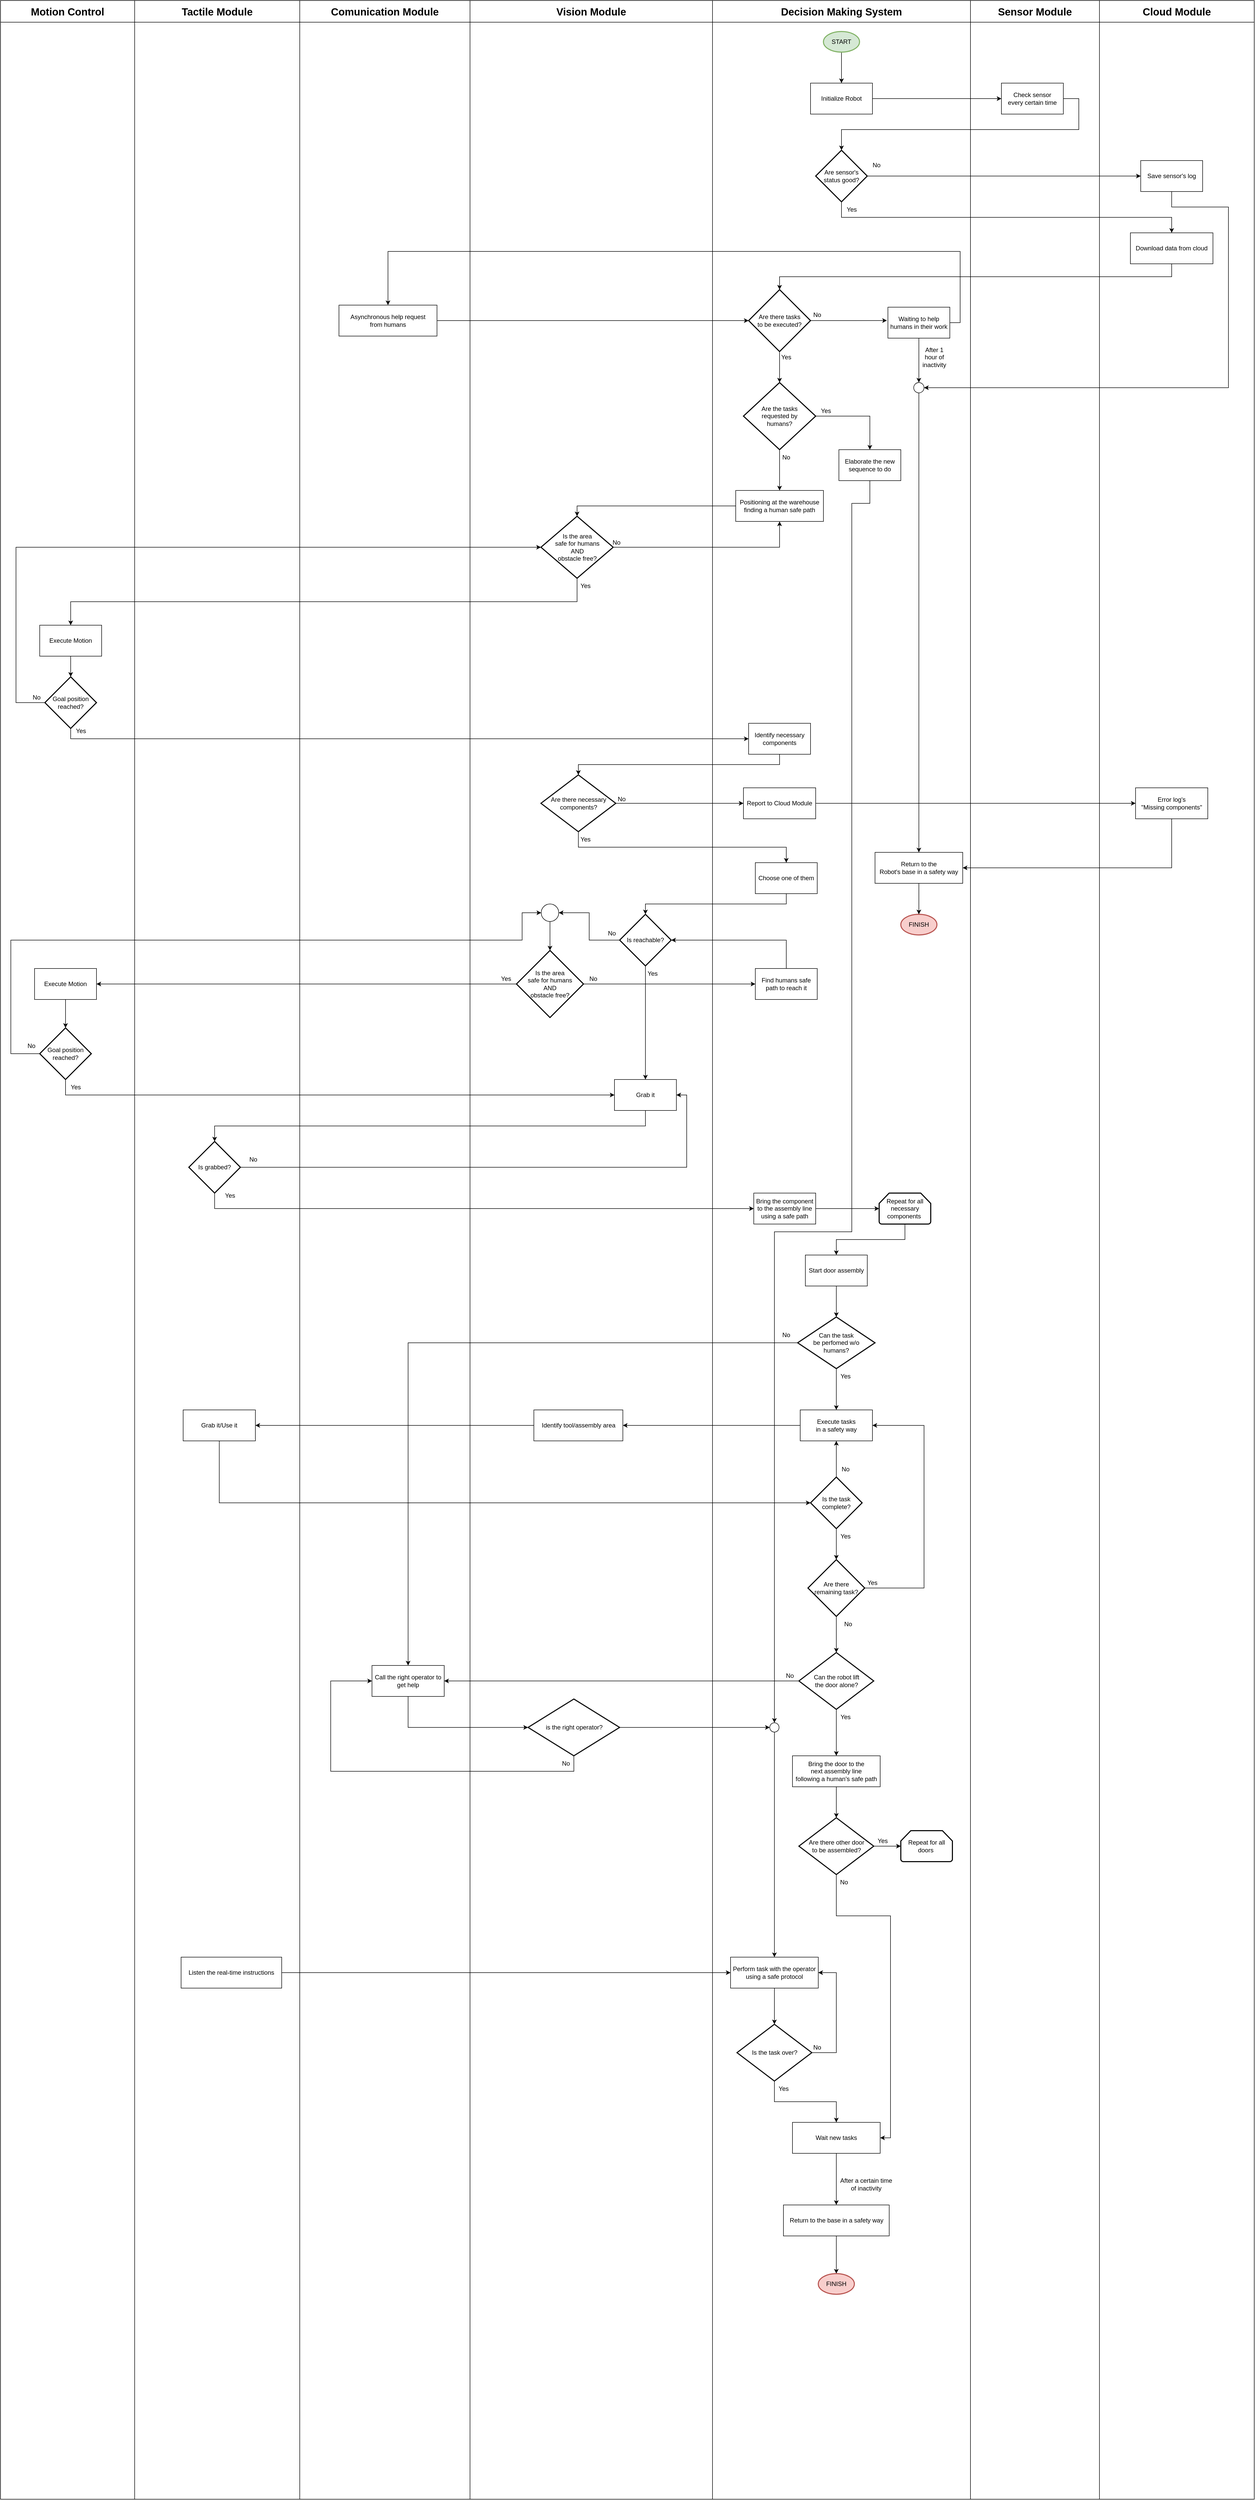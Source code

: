 <mxfile version="24.4.4" type="github">
  <diagram name="Page-1" id="e7e014a7-5840-1c2e-5031-d8a46d1fe8dd">
    <mxGraphModel dx="5736" dy="3332" grid="0" gridSize="10" guides="1" tooltips="1" connect="1" arrows="1" fold="1" page="0" pageScale="1" pageWidth="1169" pageHeight="826" background="none" math="0" shadow="0">
      <root>
        <mxCell id="0" />
        <mxCell id="1" parent="0" />
        <mxCell id="V1ozlMfIuVR3TN5RS1_V-75" value="Comunication Module" style="swimlane;whiteSpace=wrap;movable=1;resizable=1;rotatable=1;deletable=1;editable=1;locked=0;connectable=1;startSize=42;fontSize=20;" parent="1" vertex="1">
          <mxGeometry x="630" y="120" width="330" height="4840" as="geometry" />
        </mxCell>
        <mxCell id="V1ozlMfIuVR3TN5RS1_V-129" value="Asynchronous help request&lt;div&gt;from humans&lt;/div&gt;" style="rounded=0;whiteSpace=wrap;html=1;" parent="V1ozlMfIuVR3TN5RS1_V-75" vertex="1">
          <mxGeometry x="76" y="590" width="190" height="60" as="geometry" />
        </mxCell>
        <mxCell id="SHSk5P-QJPTtU_y_XVn0-76" value="Call the right operator to get help" style="rounded=0;whiteSpace=wrap;html=1;" vertex="1" parent="V1ozlMfIuVR3TN5RS1_V-75">
          <mxGeometry x="140" y="3225" width="140" height="60" as="geometry" />
        </mxCell>
        <mxCell id="V1ozlMfIuVR3TN5RS1_V-81" value="Vision Module" style="swimlane;whiteSpace=wrap;movable=1;resizable=1;rotatable=1;deletable=1;editable=1;locked=0;connectable=1;startSize=42;fontSize=20;" parent="1" vertex="1">
          <mxGeometry x="960" y="120" width="470" height="4840" as="geometry" />
        </mxCell>
        <mxCell id="BWeqHSv0tAE4ggof8cTD-11" value="Is the area&lt;div&gt;safe for humans&lt;/div&gt;&lt;div&gt;AND&lt;/div&gt;&lt;div&gt;obstacle free?&lt;/div&gt;" style="strokeWidth=2;html=1;shape=mxgraph.flowchart.decision;whiteSpace=wrap;" parent="V1ozlMfIuVR3TN5RS1_V-81" vertex="1">
          <mxGeometry x="90" y="1840" width="130" height="130" as="geometry" />
        </mxCell>
        <mxCell id="umM-WVGlUsLBDjnBn852-2" value="No" style="text;html=1;align=center;verticalAlign=middle;whiteSpace=wrap;rounded=0;" parent="V1ozlMfIuVR3TN5RS1_V-81" vertex="1">
          <mxGeometry x="209" y="1880" width="60" height="30" as="geometry" />
        </mxCell>
        <mxCell id="SHSk5P-QJPTtU_y_XVn0-3" value="Yes" style="text;html=1;align=center;verticalAlign=middle;whiteSpace=wrap;rounded=0;" vertex="1" parent="V1ozlMfIuVR3TN5RS1_V-81">
          <mxGeometry x="40" y="1880" width="60" height="30" as="geometry" />
        </mxCell>
        <mxCell id="SHSk5P-QJPTtU_y_XVn0-116" value="" style="edgeStyle=orthogonalEdgeStyle;rounded=0;orthogonalLoop=1;jettySize=auto;html=1;" edge="1" parent="V1ozlMfIuVR3TN5RS1_V-81" source="SHSk5P-QJPTtU_y_XVn0-115" target="BWeqHSv0tAE4ggof8cTD-11">
          <mxGeometry relative="1" as="geometry" />
        </mxCell>
        <mxCell id="SHSk5P-QJPTtU_y_XVn0-115" value="" style="ellipse;whiteSpace=wrap;html=1;aspect=fixed;" vertex="1" parent="V1ozlMfIuVR3TN5RS1_V-81">
          <mxGeometry x="138" y="1750" width="34" height="34" as="geometry" />
        </mxCell>
        <mxCell id="V1ozlMfIuVR3TN5RS1_V-87" value="Decision Making System" style="swimlane;whiteSpace=wrap;movable=0;resizable=0;rotatable=0;deletable=0;editable=0;locked=1;connectable=0;startSize=42;fontSize=20;" parent="1" vertex="1">
          <mxGeometry x="1430" y="120" width="500" height="4840" as="geometry" />
        </mxCell>
        <mxCell id="V1ozlMfIuVR3TN5RS1_V-88" value="Cloud Module" style="swimlane;whiteSpace=wrap;movable=1;resizable=1;rotatable=1;deletable=1;editable=1;locked=0;connectable=1;startSize=42;fontSize=20;" parent="1" vertex="1">
          <mxGeometry x="2180" y="120" width="300" height="4840" as="geometry" />
        </mxCell>
        <mxCell id="V1ozlMfIuVR3TN5RS1_V-101" value="Save sensor&#39;s log" style="rounded=0;whiteSpace=wrap;html=1;" parent="V1ozlMfIuVR3TN5RS1_V-88" vertex="1">
          <mxGeometry x="80" y="310" width="120" height="60" as="geometry" />
        </mxCell>
        <mxCell id="V1ozlMfIuVR3TN5RS1_V-116" value="Download data from&amp;nbsp;&lt;span style=&quot;background-color: initial;&quot;&gt;cloud&lt;/span&gt;" style="rounded=0;whiteSpace=wrap;html=1;" parent="V1ozlMfIuVR3TN5RS1_V-88" vertex="1">
          <mxGeometry x="60" y="450" width="160" height="60" as="geometry" />
        </mxCell>
        <mxCell id="V1ozlMfIuVR3TN5RS1_V-171" value="Error log&#39;s&lt;div&gt;&quot;Missing components&quot;&lt;/div&gt;" style="rounded=0;whiteSpace=wrap;html=1;" parent="V1ozlMfIuVR3TN5RS1_V-88" vertex="1">
          <mxGeometry x="70" y="1525" width="140" height="60" as="geometry" />
        </mxCell>
        <mxCell id="V1ozlMfIuVR3TN5RS1_V-89" value="Tactile Module" style="swimlane;whiteSpace=wrap;movable=1;resizable=1;rotatable=1;deletable=1;editable=1;locked=0;connectable=1;startSize=42;fontSize=20;" parent="1" vertex="1">
          <mxGeometry x="310" y="120" width="320" height="4840" as="geometry" />
        </mxCell>
        <mxCell id="SHSk5P-QJPTtU_y_XVn0-21" value="Is grabbed?" style="strokeWidth=2;html=1;shape=mxgraph.flowchart.decision;whiteSpace=wrap;" vertex="1" parent="V1ozlMfIuVR3TN5RS1_V-89">
          <mxGeometry x="105" y="2210" width="100" height="100" as="geometry" />
        </mxCell>
        <mxCell id="SHSk5P-QJPTtU_y_XVn0-43" value="Grab it/Use it" style="rounded=0;whiteSpace=wrap;html=1;" vertex="1" parent="V1ozlMfIuVR3TN5RS1_V-89">
          <mxGeometry x="94" y="2730" width="140" height="60" as="geometry" />
        </mxCell>
        <mxCell id="SHSk5P-QJPTtU_y_XVn0-24" value="No" style="text;html=1;align=center;verticalAlign=middle;whiteSpace=wrap;rounded=0;" vertex="1" parent="V1ozlMfIuVR3TN5RS1_V-89">
          <mxGeometry x="200" y="2230" width="60" height="30" as="geometry" />
        </mxCell>
        <mxCell id="SHSk5P-QJPTtU_y_XVn0-27" value="Yes" style="text;html=1;align=center;verticalAlign=middle;whiteSpace=wrap;rounded=0;" vertex="1" parent="V1ozlMfIuVR3TN5RS1_V-89">
          <mxGeometry x="155" y="2300" width="60" height="30" as="geometry" />
        </mxCell>
        <mxCell id="SHSk5P-QJPTtU_y_XVn0-86" value="Listen the real-time instructions" style="rounded=0;whiteSpace=wrap;html=1;" vertex="1" parent="V1ozlMfIuVR3TN5RS1_V-89">
          <mxGeometry x="90" y="3790" width="195" height="60" as="geometry" />
        </mxCell>
        <mxCell id="V1ozlMfIuVR3TN5RS1_V-91" value="Sensor Module" style="swimlane;whiteSpace=wrap;movable=1;resizable=1;rotatable=1;deletable=1;editable=1;locked=0;connectable=1;startSize=42;fontSize=20;" parent="1" vertex="1">
          <mxGeometry x="1930" y="120" width="250" height="4840" as="geometry" />
        </mxCell>
        <mxCell id="V1ozlMfIuVR3TN5RS1_V-92" value="Motion Control" style="swimlane;whiteSpace=wrap;movable=1;resizable=1;rotatable=1;deletable=1;editable=1;locked=0;connectable=1;startSize=42;fontSize=20;" parent="1" vertex="1">
          <mxGeometry x="50" y="120" width="260" height="4840" as="geometry" />
        </mxCell>
        <mxCell id="V1ozlMfIuVR3TN5RS1_V-155" value="Goal position&lt;div&gt;reached?&lt;/div&gt;" style="strokeWidth=2;html=1;shape=mxgraph.flowchart.decision;whiteSpace=wrap;" parent="V1ozlMfIuVR3TN5RS1_V-92" vertex="1">
          <mxGeometry x="86" y="1310" width="100" height="100" as="geometry" />
        </mxCell>
        <mxCell id="V1ozlMfIuVR3TN5RS1_V-156" value="Execute Motion" style="rounded=0;whiteSpace=wrap;html=1;" parent="V1ozlMfIuVR3TN5RS1_V-92" vertex="1">
          <mxGeometry x="76" y="1210" width="120" height="60" as="geometry" />
        </mxCell>
        <mxCell id="V1ozlMfIuVR3TN5RS1_V-157" style="edgeStyle=orthogonalEdgeStyle;rounded=0;orthogonalLoop=1;jettySize=auto;html=1;exitX=0.5;exitY=1;exitDx=0;exitDy=0;entryX=0.5;entryY=0;entryDx=0;entryDy=0;entryPerimeter=0;" parent="V1ozlMfIuVR3TN5RS1_V-92" source="V1ozlMfIuVR3TN5RS1_V-156" target="V1ozlMfIuVR3TN5RS1_V-155" edge="1">
          <mxGeometry relative="1" as="geometry" />
        </mxCell>
        <mxCell id="V1ozlMfIuVR3TN5RS1_V-159" value="No" style="text;html=1;align=center;verticalAlign=middle;whiteSpace=wrap;rounded=0;" parent="V1ozlMfIuVR3TN5RS1_V-92" vertex="1">
          <mxGeometry x="40" y="1335" width="60" height="30" as="geometry" />
        </mxCell>
        <mxCell id="V1ozlMfIuVR3TN5RS1_V-162" value="Yes" style="text;html=1;align=center;verticalAlign=middle;whiteSpace=wrap;rounded=0;" parent="V1ozlMfIuVR3TN5RS1_V-92" vertex="1">
          <mxGeometry x="126" y="1400" width="60" height="30" as="geometry" />
        </mxCell>
        <mxCell id="SHSk5P-QJPTtU_y_XVn0-11" value="Execute Motion" style="rounded=0;whiteSpace=wrap;html=1;" vertex="1" parent="V1ozlMfIuVR3TN5RS1_V-92">
          <mxGeometry x="66" y="1875" width="120" height="60" as="geometry" />
        </mxCell>
        <mxCell id="SHSk5P-QJPTtU_y_XVn0-13" value="Goal position&lt;div&gt;reached?&lt;/div&gt;" style="strokeWidth=2;html=1;shape=mxgraph.flowchart.decision;whiteSpace=wrap;" vertex="1" parent="V1ozlMfIuVR3TN5RS1_V-92">
          <mxGeometry x="76" y="1990" width="100" height="100" as="geometry" />
        </mxCell>
        <mxCell id="SHSk5P-QJPTtU_y_XVn0-14" style="edgeStyle=orthogonalEdgeStyle;rounded=0;orthogonalLoop=1;jettySize=auto;html=1;exitX=0.5;exitY=1;exitDx=0;exitDy=0;entryX=0.5;entryY=0;entryDx=0;entryDy=0;entryPerimeter=0;" edge="1" parent="V1ozlMfIuVR3TN5RS1_V-92" source="SHSk5P-QJPTtU_y_XVn0-11" target="SHSk5P-QJPTtU_y_XVn0-13">
          <mxGeometry relative="1" as="geometry" />
        </mxCell>
        <mxCell id="SHSk5P-QJPTtU_y_XVn0-16" value="No" style="text;html=1;align=center;verticalAlign=middle;whiteSpace=wrap;rounded=0;" vertex="1" parent="V1ozlMfIuVR3TN5RS1_V-92">
          <mxGeometry x="30" y="2010" width="60" height="30" as="geometry" />
        </mxCell>
        <mxCell id="SHSk5P-QJPTtU_y_XVn0-20" value="Yes" style="text;html=1;align=center;verticalAlign=middle;whiteSpace=wrap;rounded=0;" vertex="1" parent="V1ozlMfIuVR3TN5RS1_V-92">
          <mxGeometry x="116" y="2090" width="60" height="30" as="geometry" />
        </mxCell>
        <mxCell id="V1ozlMfIuVR3TN5RS1_V-97" style="edgeStyle=orthogonalEdgeStyle;rounded=0;orthogonalLoop=1;jettySize=auto;html=1;exitX=1;exitY=0.5;exitDx=0;exitDy=0;entryX=0;entryY=0.5;entryDx=0;entryDy=0;" parent="1" source="V1ozlMfIuVR3TN5RS1_V-93" target="V1ozlMfIuVR3TN5RS1_V-96" edge="1">
          <mxGeometry relative="1" as="geometry" />
        </mxCell>
        <mxCell id="V1ozlMfIuVR3TN5RS1_V-93" value="Initialize Robot" style="rounded=0;whiteSpace=wrap;html=1;" parent="1" vertex="1">
          <mxGeometry x="1620" y="280" width="120" height="60" as="geometry" />
        </mxCell>
        <mxCell id="V1ozlMfIuVR3TN5RS1_V-95" value="" style="edgeStyle=orthogonalEdgeStyle;rounded=0;orthogonalLoop=1;jettySize=auto;html=1;" parent="1" source="V1ozlMfIuVR3TN5RS1_V-94" target="V1ozlMfIuVR3TN5RS1_V-93" edge="1">
          <mxGeometry relative="1" as="geometry" />
        </mxCell>
        <mxCell id="V1ozlMfIuVR3TN5RS1_V-94" value="START" style="strokeWidth=2;html=1;shape=mxgraph.flowchart.start_1;whiteSpace=wrap;fillColor=#d5e8d4;strokeColor=#82b366;" parent="1" vertex="1">
          <mxGeometry x="1645" y="180" width="70" height="40" as="geometry" />
        </mxCell>
        <mxCell id="V1ozlMfIuVR3TN5RS1_V-96" value="Check sensor&lt;div&gt;every certain time&lt;/div&gt;" style="rounded=0;whiteSpace=wrap;html=1;" parent="1" vertex="1">
          <mxGeometry x="1990" y="280" width="120" height="60" as="geometry" />
        </mxCell>
        <mxCell id="V1ozlMfIuVR3TN5RS1_V-102" style="edgeStyle=orthogonalEdgeStyle;rounded=0;orthogonalLoop=1;jettySize=auto;html=1;exitX=1;exitY=0.5;exitDx=0;exitDy=0;exitPerimeter=0;entryX=0;entryY=0.5;entryDx=0;entryDy=0;" parent="1" source="V1ozlMfIuVR3TN5RS1_V-98" target="V1ozlMfIuVR3TN5RS1_V-101" edge="1">
          <mxGeometry relative="1" as="geometry" />
        </mxCell>
        <mxCell id="V1ozlMfIuVR3TN5RS1_V-117" style="edgeStyle=orthogonalEdgeStyle;rounded=0;orthogonalLoop=1;jettySize=auto;html=1;exitX=0.5;exitY=1;exitDx=0;exitDy=0;exitPerimeter=0;entryX=0.5;entryY=0;entryDx=0;entryDy=0;" parent="1" source="V1ozlMfIuVR3TN5RS1_V-98" target="V1ozlMfIuVR3TN5RS1_V-116" edge="1">
          <mxGeometry relative="1" as="geometry">
            <mxPoint x="2480" y="570" as="targetPoint" />
          </mxGeometry>
        </mxCell>
        <mxCell id="V1ozlMfIuVR3TN5RS1_V-98" value="Are sensor&#39;s status good?" style="strokeWidth=2;html=1;shape=mxgraph.flowchart.decision;whiteSpace=wrap;" parent="1" vertex="1">
          <mxGeometry x="1630" y="410" width="100" height="100" as="geometry" />
        </mxCell>
        <mxCell id="V1ozlMfIuVR3TN5RS1_V-99" style="edgeStyle=orthogonalEdgeStyle;rounded=0;orthogonalLoop=1;jettySize=auto;html=1;entryX=0.5;entryY=0;entryDx=0;entryDy=0;entryPerimeter=0;" parent="1" source="V1ozlMfIuVR3TN5RS1_V-96" target="V1ozlMfIuVR3TN5RS1_V-98" edge="1">
          <mxGeometry relative="1" as="geometry">
            <Array as="points">
              <mxPoint x="2140" y="310" />
              <mxPoint x="2140" y="370" />
              <mxPoint x="1680" y="370" />
            </Array>
          </mxGeometry>
        </mxCell>
        <mxCell id="V1ozlMfIuVR3TN5RS1_V-103" value="No" style="text;html=1;align=center;verticalAlign=middle;whiteSpace=wrap;rounded=0;" parent="1" vertex="1">
          <mxGeometry x="1718" y="424" width="60" height="30" as="geometry" />
        </mxCell>
        <mxCell id="V1ozlMfIuVR3TN5RS1_V-104" value="Yes" style="text;html=1;align=center;verticalAlign=middle;whiteSpace=wrap;rounded=0;" parent="1" vertex="1">
          <mxGeometry x="1670" y="510" width="60" height="30" as="geometry" />
        </mxCell>
        <mxCell id="V1ozlMfIuVR3TN5RS1_V-105" style="edgeStyle=orthogonalEdgeStyle;rounded=0;orthogonalLoop=1;jettySize=auto;html=1;entryX=1;entryY=0.5;entryDx=0;entryDy=0;exitX=0.5;exitY=1;exitDx=0;exitDy=0;" parent="1" source="V1ozlMfIuVR3TN5RS1_V-101" target="SHSk5P-QJPTtU_y_XVn0-30" edge="1">
          <mxGeometry relative="1" as="geometry">
            <mxPoint x="1850" y="870" as="targetPoint" />
            <Array as="points">
              <mxPoint x="2320" y="520" />
              <mxPoint x="2430" y="520" />
              <mxPoint x="2430" y="870" />
            </Array>
            <mxPoint x="2450" y="490" as="sourcePoint" />
          </mxGeometry>
        </mxCell>
        <mxCell id="V1ozlMfIuVR3TN5RS1_V-119" style="edgeStyle=orthogonalEdgeStyle;rounded=0;orthogonalLoop=1;jettySize=auto;html=1;exitX=0.5;exitY=1;exitDx=0;exitDy=0;entryX=0.5;entryY=0;entryDx=0;entryDy=0;entryPerimeter=0;" parent="1" source="V1ozlMfIuVR3TN5RS1_V-116" target="V1ozlMfIuVR3TN5RS1_V-120" edge="1">
          <mxGeometry relative="1" as="geometry">
            <mxPoint x="1680" y="680" as="targetPoint" />
          </mxGeometry>
        </mxCell>
        <mxCell id="V1ozlMfIuVR3TN5RS1_V-134" style="edgeStyle=orthogonalEdgeStyle;rounded=0;orthogonalLoop=1;jettySize=auto;html=1;exitX=0.5;exitY=1;exitDx=0;exitDy=0;exitPerimeter=0;entryX=0.5;entryY=0;entryDx=0;entryDy=0;entryPerimeter=0;" parent="1" source="V1ozlMfIuVR3TN5RS1_V-120" target="V1ozlMfIuVR3TN5RS1_V-146" edge="1">
          <mxGeometry relative="1" as="geometry">
            <mxPoint x="1560" y="850" as="targetPoint" />
          </mxGeometry>
        </mxCell>
        <mxCell id="V1ozlMfIuVR3TN5RS1_V-120" value="Are there tasks&lt;div&gt;to be executed?&lt;/div&gt;" style="strokeWidth=2;html=1;shape=mxgraph.flowchart.decision;whiteSpace=wrap;" parent="1" vertex="1">
          <mxGeometry x="1500" y="680" width="120" height="120" as="geometry" />
        </mxCell>
        <mxCell id="SHSk5P-QJPTtU_y_XVn0-31" value="" style="edgeStyle=orthogonalEdgeStyle;rounded=0;orthogonalLoop=1;jettySize=auto;html=1;" edge="1" parent="1" source="V1ozlMfIuVR3TN5RS1_V-121" target="SHSk5P-QJPTtU_y_XVn0-30">
          <mxGeometry relative="1" as="geometry" />
        </mxCell>
        <mxCell id="SHSk5P-QJPTtU_y_XVn0-110" style="edgeStyle=orthogonalEdgeStyle;rounded=0;orthogonalLoop=1;jettySize=auto;html=1;exitX=1;exitY=0.5;exitDx=0;exitDy=0;entryX=0.5;entryY=0;entryDx=0;entryDy=0;" edge="1" parent="1" source="V1ozlMfIuVR3TN5RS1_V-121" target="V1ozlMfIuVR3TN5RS1_V-129">
          <mxGeometry relative="1" as="geometry">
            <Array as="points">
              <mxPoint x="1910" y="744" />
              <mxPoint x="1910" y="606" />
              <mxPoint x="801" y="606" />
            </Array>
          </mxGeometry>
        </mxCell>
        <mxCell id="V1ozlMfIuVR3TN5RS1_V-121" value="Waiting to help&lt;div&gt;humans in their work&lt;/div&gt;" style="rounded=0;whiteSpace=wrap;html=1;" parent="1" vertex="1">
          <mxGeometry x="1770" y="714" width="120" height="60" as="geometry" />
        </mxCell>
        <mxCell id="V1ozlMfIuVR3TN5RS1_V-124" value="No" style="text;html=1;align=center;verticalAlign=middle;whiteSpace=wrap;rounded=0;" parent="1" vertex="1">
          <mxGeometry x="1603" y="714" width="60" height="30" as="geometry" />
        </mxCell>
        <mxCell id="V1ozlMfIuVR3TN5RS1_V-125" style="edgeStyle=orthogonalEdgeStyle;rounded=0;orthogonalLoop=1;jettySize=auto;html=1;exitX=1;exitY=0.5;exitDx=0;exitDy=0;exitPerimeter=0;entryX=-0.016;entryY=0.431;entryDx=0;entryDy=0;entryPerimeter=0;" parent="1" source="V1ozlMfIuVR3TN5RS1_V-120" target="V1ozlMfIuVR3TN5RS1_V-121" edge="1">
          <mxGeometry relative="1" as="geometry" />
        </mxCell>
        <mxCell id="V1ozlMfIuVR3TN5RS1_V-128" value="After 1 hour of inactivity" style="text;html=1;align=center;verticalAlign=middle;whiteSpace=wrap;rounded=0;" parent="1" vertex="1">
          <mxGeometry x="1830" y="796" width="60" height="30" as="geometry" />
        </mxCell>
        <mxCell id="V1ozlMfIuVR3TN5RS1_V-138" value="" style="edgeStyle=orthogonalEdgeStyle;rounded=0;orthogonalLoop=1;jettySize=auto;html=1;exitX=0.5;exitY=1;exitDx=0;exitDy=0;exitPerimeter=0;" parent="1" source="V1ozlMfIuVR3TN5RS1_V-146" target="V1ozlMfIuVR3TN5RS1_V-137" edge="1">
          <mxGeometry relative="1" as="geometry">
            <mxPoint x="1560" y="910" as="sourcePoint" />
          </mxGeometry>
        </mxCell>
        <mxCell id="V1ozlMfIuVR3TN5RS1_V-141" style="edgeStyle=orthogonalEdgeStyle;rounded=0;orthogonalLoop=1;jettySize=auto;html=1;exitX=1;exitY=0.5;exitDx=0;exitDy=0;exitPerimeter=0;entryX=0.5;entryY=1;entryDx=0;entryDy=0;" parent="1" source="V1ozlMfIuVR3TN5RS1_V-135" target="V1ozlMfIuVR3TN5RS1_V-137" edge="1">
          <mxGeometry relative="1" as="geometry" />
        </mxCell>
        <mxCell id="V1ozlMfIuVR3TN5RS1_V-153" style="edgeStyle=orthogonalEdgeStyle;rounded=0;orthogonalLoop=1;jettySize=auto;html=1;exitX=0.5;exitY=1;exitDx=0;exitDy=0;exitPerimeter=0;entryX=0.5;entryY=0;entryDx=0;entryDy=0;" parent="1" source="V1ozlMfIuVR3TN5RS1_V-135" target="V1ozlMfIuVR3TN5RS1_V-156" edge="1">
          <mxGeometry relative="1" as="geometry">
            <mxPoint x="-320" y="1300" as="targetPoint" />
          </mxGeometry>
        </mxCell>
        <mxCell id="V1ozlMfIuVR3TN5RS1_V-135" value="Is the area&lt;div&gt;safe for humans&lt;/div&gt;&lt;div&gt;AND&lt;/div&gt;&lt;div&gt;obstacle free?&lt;/div&gt;" style="strokeWidth=2;html=1;shape=mxgraph.flowchart.decision;whiteSpace=wrap;" parent="1" vertex="1">
          <mxGeometry x="1097.5" y="1119" width="140" height="120" as="geometry" />
        </mxCell>
        <mxCell id="V1ozlMfIuVR3TN5RS1_V-137" value="Positioning at the warehouse&lt;div&gt;finding a human safe path&lt;/div&gt;" style="rounded=0;whiteSpace=wrap;html=1;" parent="1" vertex="1">
          <mxGeometry x="1475" y="1069" width="170" height="60" as="geometry" />
        </mxCell>
        <mxCell id="V1ozlMfIuVR3TN5RS1_V-140" style="edgeStyle=orthogonalEdgeStyle;rounded=0;orthogonalLoop=1;jettySize=auto;html=1;exitX=0;exitY=0.5;exitDx=0;exitDy=0;entryX=0.5;entryY=0;entryDx=0;entryDy=0;entryPerimeter=0;" parent="1" source="V1ozlMfIuVR3TN5RS1_V-137" target="V1ozlMfIuVR3TN5RS1_V-135" edge="1">
          <mxGeometry relative="1" as="geometry" />
        </mxCell>
        <mxCell id="V1ozlMfIuVR3TN5RS1_V-142" value="No" style="text;html=1;align=center;verticalAlign=middle;whiteSpace=wrap;rounded=0;" parent="1" vertex="1">
          <mxGeometry x="1214" y="1155" width="60" height="30" as="geometry" />
        </mxCell>
        <mxCell id="V1ozlMfIuVR3TN5RS1_V-144" value="Yes" style="text;html=1;align=center;verticalAlign=middle;whiteSpace=wrap;rounded=0;" parent="1" vertex="1">
          <mxGeometry x="1543" y="796" width="60" height="30" as="geometry" />
        </mxCell>
        <mxCell id="V1ozlMfIuVR3TN5RS1_V-145" style="edgeStyle=orthogonalEdgeStyle;rounded=0;orthogonalLoop=1;jettySize=auto;html=1;exitX=1;exitY=0.5;exitDx=0;exitDy=0;entryX=0;entryY=0.5;entryDx=0;entryDy=0;entryPerimeter=0;" parent="1" source="V1ozlMfIuVR3TN5RS1_V-129" target="V1ozlMfIuVR3TN5RS1_V-120" edge="1">
          <mxGeometry relative="1" as="geometry" />
        </mxCell>
        <mxCell id="V1ozlMfIuVR3TN5RS1_V-149" style="edgeStyle=orthogonalEdgeStyle;rounded=0;orthogonalLoop=1;jettySize=auto;html=1;exitX=1;exitY=0.5;exitDx=0;exitDy=0;exitPerimeter=0;entryX=0.5;entryY=0;entryDx=0;entryDy=0;" parent="1" source="V1ozlMfIuVR3TN5RS1_V-146" target="V1ozlMfIuVR3TN5RS1_V-148" edge="1">
          <mxGeometry relative="1" as="geometry" />
        </mxCell>
        <mxCell id="V1ozlMfIuVR3TN5RS1_V-146" value="Are the tasks&lt;div&gt;requested by&lt;/div&gt;&lt;div&gt;humans?&lt;/div&gt;" style="strokeWidth=2;html=1;shape=mxgraph.flowchart.decision;whiteSpace=wrap;" parent="1" vertex="1">
          <mxGeometry x="1490" y="860" width="140" height="130" as="geometry" />
        </mxCell>
        <mxCell id="V1ozlMfIuVR3TN5RS1_V-147" value="Yes" style="text;html=1;align=center;verticalAlign=middle;whiteSpace=wrap;rounded=0;" parent="1" vertex="1">
          <mxGeometry x="1620" y="900" width="60" height="30" as="geometry" />
        </mxCell>
        <mxCell id="SHSk5P-QJPTtU_y_XVn0-111" style="edgeStyle=orthogonalEdgeStyle;rounded=0;orthogonalLoop=1;jettySize=auto;html=1;exitX=0.5;exitY=1;exitDx=0;exitDy=0;" edge="1" parent="1" source="V1ozlMfIuVR3TN5RS1_V-148" target="SHSk5P-QJPTtU_y_XVn0-112">
          <mxGeometry relative="1" as="geometry">
            <mxPoint x="1550" y="3449" as="targetPoint" />
            <mxPoint x="1735" y="1031" as="sourcePoint" />
            <Array as="points">
              <mxPoint x="1735" y="1094" />
              <mxPoint x="1700" y="1094" />
              <mxPoint x="1700" y="2505" />
              <mxPoint x="1550" y="2505" />
            </Array>
          </mxGeometry>
        </mxCell>
        <mxCell id="V1ozlMfIuVR3TN5RS1_V-148" value="Elaborate the new&lt;div&gt;sequence to do&lt;/div&gt;" style="rounded=0;whiteSpace=wrap;html=1;" parent="1" vertex="1">
          <mxGeometry x="1675" y="990" width="120" height="60" as="geometry" />
        </mxCell>
        <mxCell id="V1ozlMfIuVR3TN5RS1_V-150" value="No" style="text;html=1;align=center;verticalAlign=middle;whiteSpace=wrap;rounded=0;" parent="1" vertex="1">
          <mxGeometry x="1543" y="990" width="60" height="30" as="geometry" />
        </mxCell>
        <mxCell id="V1ozlMfIuVR3TN5RS1_V-152" value="Yes" style="text;html=1;align=center;verticalAlign=middle;whiteSpace=wrap;rounded=0;" parent="1" vertex="1">
          <mxGeometry x="1154" y="1239" width="60" height="30" as="geometry" />
        </mxCell>
        <mxCell id="V1ozlMfIuVR3TN5RS1_V-160" style="edgeStyle=orthogonalEdgeStyle;rounded=0;orthogonalLoop=1;jettySize=auto;html=1;exitX=0.5;exitY=1;exitDx=0;exitDy=0;exitPerimeter=0;entryX=0;entryY=0.5;entryDx=0;entryDy=0;" parent="1" source="V1ozlMfIuVR3TN5RS1_V-155" target="V1ozlMfIuVR3TN5RS1_V-161" edge="1">
          <mxGeometry relative="1" as="geometry">
            <mxPoint x="1500" y="1560" as="targetPoint" />
          </mxGeometry>
        </mxCell>
        <mxCell id="V1ozlMfIuVR3TN5RS1_V-158" style="edgeStyle=orthogonalEdgeStyle;rounded=0;orthogonalLoop=1;jettySize=auto;html=1;exitX=0;exitY=0.5;exitDx=0;exitDy=0;exitPerimeter=0;entryX=0;entryY=0.5;entryDx=0;entryDy=0;entryPerimeter=0;" parent="1" source="V1ozlMfIuVR3TN5RS1_V-155" target="V1ozlMfIuVR3TN5RS1_V-135" edge="1">
          <mxGeometry relative="1" as="geometry">
            <Array as="points">
              <mxPoint x="80" y="1480" />
              <mxPoint x="80" y="1179" />
            </Array>
          </mxGeometry>
        </mxCell>
        <mxCell id="V1ozlMfIuVR3TN5RS1_V-161" value="Identify necessary&lt;div&gt;components&lt;/div&gt;" style="rounded=0;whiteSpace=wrap;html=1;" parent="1" vertex="1">
          <mxGeometry x="1500" y="1520" width="120" height="60" as="geometry" />
        </mxCell>
        <mxCell id="V1ozlMfIuVR3TN5RS1_V-168" style="edgeStyle=orthogonalEdgeStyle;rounded=0;orthogonalLoop=1;jettySize=auto;html=1;exitX=1;exitY=0.5;exitDx=0;exitDy=0;exitPerimeter=0;entryX=0;entryY=0.5;entryDx=0;entryDy=0;" parent="1" source="V1ozlMfIuVR3TN5RS1_V-164" target="V1ozlMfIuVR3TN5RS1_V-167" edge="1">
          <mxGeometry relative="1" as="geometry" />
        </mxCell>
        <mxCell id="BWeqHSv0tAE4ggof8cTD-3" style="edgeStyle=orthogonalEdgeStyle;rounded=0;orthogonalLoop=1;jettySize=auto;html=1;exitX=0.5;exitY=1;exitDx=0;exitDy=0;exitPerimeter=0;entryX=0.5;entryY=0;entryDx=0;entryDy=0;" parent="1" source="V1ozlMfIuVR3TN5RS1_V-164" target="BWeqHSv0tAE4ggof8cTD-8" edge="1">
          <mxGeometry relative="1" as="geometry">
            <mxPoint x="1170" y="1850" as="targetPoint" />
          </mxGeometry>
        </mxCell>
        <mxCell id="V1ozlMfIuVR3TN5RS1_V-164" value="Are there necessary&lt;div&gt;components?&lt;/div&gt;" style="strokeWidth=2;html=1;shape=mxgraph.flowchart.decision;whiteSpace=wrap;" parent="1" vertex="1">
          <mxGeometry x="1097.5" y="1620" width="145" height="110" as="geometry" />
        </mxCell>
        <mxCell id="V1ozlMfIuVR3TN5RS1_V-166" style="edgeStyle=orthogonalEdgeStyle;rounded=0;orthogonalLoop=1;jettySize=auto;html=1;entryX=0.5;entryY=0;entryDx=0;entryDy=0;entryPerimeter=0;" parent="1" source="V1ozlMfIuVR3TN5RS1_V-161" target="V1ozlMfIuVR3TN5RS1_V-164" edge="1">
          <mxGeometry relative="1" as="geometry">
            <Array as="points">
              <mxPoint x="1560" y="1600" />
              <mxPoint x="1170" y="1600" />
            </Array>
          </mxGeometry>
        </mxCell>
        <mxCell id="V1ozlMfIuVR3TN5RS1_V-172" style="edgeStyle=orthogonalEdgeStyle;rounded=0;orthogonalLoop=1;jettySize=auto;html=1;exitX=1;exitY=0.5;exitDx=0;exitDy=0;entryX=0;entryY=0.5;entryDx=0;entryDy=0;" parent="1" source="V1ozlMfIuVR3TN5RS1_V-167" target="V1ozlMfIuVR3TN5RS1_V-171" edge="1">
          <mxGeometry relative="1" as="geometry" />
        </mxCell>
        <mxCell id="V1ozlMfIuVR3TN5RS1_V-167" value="Report to Cloud Module" style="rounded=0;whiteSpace=wrap;html=1;" parent="1" vertex="1">
          <mxGeometry x="1490" y="1645" width="140" height="60" as="geometry" />
        </mxCell>
        <mxCell id="V1ozlMfIuVR3TN5RS1_V-169" value="No" style="text;html=1;align=center;verticalAlign=middle;whiteSpace=wrap;rounded=0;" parent="1" vertex="1">
          <mxGeometry x="1224" y="1652" width="60" height="30" as="geometry" />
        </mxCell>
        <mxCell id="V1ozlMfIuVR3TN5RS1_V-176" style="edgeStyle=orthogonalEdgeStyle;rounded=0;orthogonalLoop=1;jettySize=auto;html=1;exitX=0.5;exitY=1;exitDx=0;exitDy=0;entryX=1;entryY=0.5;entryDx=0;entryDy=0;" parent="1" source="V1ozlMfIuVR3TN5RS1_V-171" target="V1ozlMfIuVR3TN5RS1_V-175" edge="1">
          <mxGeometry relative="1" as="geometry" />
        </mxCell>
        <mxCell id="V1ozlMfIuVR3TN5RS1_V-175" value="Return to the&lt;div&gt;Robot&#39;s base in a safety way&lt;/div&gt;" style="rounded=0;whiteSpace=wrap;html=1;" parent="1" vertex="1">
          <mxGeometry x="1745" y="1770" width="170" height="60" as="geometry" />
        </mxCell>
        <mxCell id="BWeqHSv0tAE4ggof8cTD-2" value="Yes" style="text;html=1;align=center;verticalAlign=middle;whiteSpace=wrap;rounded=0;" parent="1" vertex="1">
          <mxGeometry x="1154" y="1730" width="60" height="30" as="geometry" />
        </mxCell>
        <mxCell id="BWeqHSv0tAE4ggof8cTD-10" style="edgeStyle=orthogonalEdgeStyle;rounded=0;orthogonalLoop=1;jettySize=auto;html=1;exitX=0.5;exitY=1;exitDx=0;exitDy=0;" parent="1" source="BWeqHSv0tAE4ggof8cTD-8" target="BWeqHSv0tAE4ggof8cTD-9" edge="1">
          <mxGeometry relative="1" as="geometry" />
        </mxCell>
        <mxCell id="BWeqHSv0tAE4ggof8cTD-8" value="Choose one of them" style="rounded=0;whiteSpace=wrap;html=1;" parent="1" vertex="1">
          <mxGeometry x="1513" y="1790" width="120" height="60" as="geometry" />
        </mxCell>
        <mxCell id="umM-WVGlUsLBDjnBn852-1" style="edgeStyle=orthogonalEdgeStyle;rounded=0;orthogonalLoop=1;jettySize=auto;html=1;exitX=0;exitY=0.5;exitDx=0;exitDy=0;exitPerimeter=0;entryX=1;entryY=0.5;entryDx=0;entryDy=0;" parent="1" source="BWeqHSv0tAE4ggof8cTD-9" edge="1" target="SHSk5P-QJPTtU_y_XVn0-115">
          <mxGeometry relative="1" as="geometry">
            <mxPoint x="1145" y="1907" as="targetPoint" />
          </mxGeometry>
        </mxCell>
        <mxCell id="SHSk5P-QJPTtU_y_XVn0-8" style="edgeStyle=orthogonalEdgeStyle;rounded=0;orthogonalLoop=1;jettySize=auto;html=1;exitX=0.5;exitY=1;exitDx=0;exitDy=0;exitPerimeter=0;entryX=0.5;entryY=0;entryDx=0;entryDy=0;" edge="1" parent="1" source="BWeqHSv0tAE4ggof8cTD-9" target="SHSk5P-QJPTtU_y_XVn0-18">
          <mxGeometry relative="1" as="geometry">
            <mxPoint x="1300" y="2100" as="targetPoint" />
          </mxGeometry>
        </mxCell>
        <mxCell id="BWeqHSv0tAE4ggof8cTD-9" value="Is reachable?" style="strokeWidth=2;html=1;shape=mxgraph.flowchart.decision;whiteSpace=wrap;" parent="1" vertex="1">
          <mxGeometry x="1250" y="1890" width="100" height="100" as="geometry" />
        </mxCell>
        <mxCell id="SHSk5P-QJPTtU_y_XVn0-2" style="edgeStyle=orthogonalEdgeStyle;rounded=0;orthogonalLoop=1;jettySize=auto;html=1;exitX=1;exitY=0.5;exitDx=0;exitDy=0;exitPerimeter=0;entryX=0;entryY=0.5;entryDx=0;entryDy=0;" edge="1" parent="1" source="BWeqHSv0tAE4ggof8cTD-11" target="SHSk5P-QJPTtU_y_XVn0-1">
          <mxGeometry relative="1" as="geometry" />
        </mxCell>
        <mxCell id="SHSk5P-QJPTtU_y_XVn0-12" style="edgeStyle=orthogonalEdgeStyle;rounded=0;orthogonalLoop=1;jettySize=auto;html=1;exitX=0;exitY=0.5;exitDx=0;exitDy=0;exitPerimeter=0;entryX=1;entryY=0.5;entryDx=0;entryDy=0;" edge="1" parent="1" source="BWeqHSv0tAE4ggof8cTD-11" target="SHSk5P-QJPTtU_y_XVn0-11">
          <mxGeometry relative="1" as="geometry" />
        </mxCell>
        <mxCell id="SHSk5P-QJPTtU_y_XVn0-1" value="Find humans safe path&amp;nbsp;&lt;span style=&quot;background-color: initial;&quot;&gt;to reach it&lt;/span&gt;" style="rounded=0;whiteSpace=wrap;html=1;" vertex="1" parent="1">
          <mxGeometry x="1513" y="1995" width="120" height="60" as="geometry" />
        </mxCell>
        <mxCell id="SHSk5P-QJPTtU_y_XVn0-4" value="No" style="text;html=1;align=center;verticalAlign=middle;whiteSpace=wrap;rounded=0;" vertex="1" parent="1">
          <mxGeometry x="1205" y="1912" width="60" height="30" as="geometry" />
        </mxCell>
        <mxCell id="SHSk5P-QJPTtU_y_XVn0-5" style="edgeStyle=orthogonalEdgeStyle;rounded=0;orthogonalLoop=1;jettySize=auto;html=1;exitX=0.5;exitY=0;exitDx=0;exitDy=0;entryX=1;entryY=0.5;entryDx=0;entryDy=0;entryPerimeter=0;" edge="1" parent="1" source="SHSk5P-QJPTtU_y_XVn0-1" target="BWeqHSv0tAE4ggof8cTD-9">
          <mxGeometry relative="1" as="geometry" />
        </mxCell>
        <mxCell id="SHSk5P-QJPTtU_y_XVn0-9" value="Yes" style="text;html=1;align=center;verticalAlign=middle;whiteSpace=wrap;rounded=0;" vertex="1" parent="1">
          <mxGeometry x="1284" y="1990" width="60" height="30" as="geometry" />
        </mxCell>
        <mxCell id="SHSk5P-QJPTtU_y_XVn0-19" style="edgeStyle=orthogonalEdgeStyle;rounded=0;orthogonalLoop=1;jettySize=auto;html=1;exitX=0.5;exitY=1;exitDx=0;exitDy=0;exitPerimeter=0;entryX=0;entryY=0.5;entryDx=0;entryDy=0;" edge="1" parent="1" source="SHSk5P-QJPTtU_y_XVn0-13" target="SHSk5P-QJPTtU_y_XVn0-18">
          <mxGeometry relative="1" as="geometry" />
        </mxCell>
        <mxCell id="SHSk5P-QJPTtU_y_XVn0-15" style="edgeStyle=orthogonalEdgeStyle;rounded=0;orthogonalLoop=1;jettySize=auto;html=1;exitX=0;exitY=0.5;exitDx=0;exitDy=0;exitPerimeter=0;entryX=0;entryY=0.5;entryDx=0;entryDy=0;" edge="1" parent="1" source="SHSk5P-QJPTtU_y_XVn0-13" target="SHSk5P-QJPTtU_y_XVn0-115">
          <mxGeometry relative="1" as="geometry">
            <mxPoint x="1053" y="1903" as="targetPoint" />
            <Array as="points">
              <mxPoint x="70" y="2160" />
              <mxPoint x="70" y="1940" />
              <mxPoint x="1061" y="1940" />
              <mxPoint x="1061" y="1887" />
            </Array>
          </mxGeometry>
        </mxCell>
        <mxCell id="SHSk5P-QJPTtU_y_XVn0-18" value="Grab it" style="rounded=0;whiteSpace=wrap;html=1;" vertex="1" parent="1">
          <mxGeometry x="1240" y="2210" width="120" height="60" as="geometry" />
        </mxCell>
        <mxCell id="SHSk5P-QJPTtU_y_XVn0-23" style="edgeStyle=orthogonalEdgeStyle;rounded=0;orthogonalLoop=1;jettySize=auto;html=1;exitX=1;exitY=0.5;exitDx=0;exitDy=0;exitPerimeter=0;entryX=1;entryY=0.5;entryDx=0;entryDy=0;" edge="1" parent="1" source="SHSk5P-QJPTtU_y_XVn0-21" target="SHSk5P-QJPTtU_y_XVn0-18">
          <mxGeometry relative="1" as="geometry">
            <mxPoint x="300" y="2380" as="targetPoint" />
          </mxGeometry>
        </mxCell>
        <mxCell id="SHSk5P-QJPTtU_y_XVn0-26" style="edgeStyle=orthogonalEdgeStyle;rounded=0;orthogonalLoop=1;jettySize=auto;html=1;exitX=0.5;exitY=1;exitDx=0;exitDy=0;exitPerimeter=0;entryX=0;entryY=0.5;entryDx=0;entryDy=0;" edge="1" parent="1" source="SHSk5P-QJPTtU_y_XVn0-21" target="SHSk5P-QJPTtU_y_XVn0-25">
          <mxGeometry relative="1" as="geometry" />
        </mxCell>
        <mxCell id="SHSk5P-QJPTtU_y_XVn0-22" style="edgeStyle=orthogonalEdgeStyle;rounded=0;orthogonalLoop=1;jettySize=auto;html=1;exitX=0.5;exitY=1;exitDx=0;exitDy=0;entryX=0.5;entryY=0;entryDx=0;entryDy=0;entryPerimeter=0;" edge="1" parent="1" source="SHSk5P-QJPTtU_y_XVn0-18" target="SHSk5P-QJPTtU_y_XVn0-21">
          <mxGeometry relative="1" as="geometry" />
        </mxCell>
        <mxCell id="SHSk5P-QJPTtU_y_XVn0-28" style="edgeStyle=orthogonalEdgeStyle;rounded=0;orthogonalLoop=1;jettySize=auto;html=1;exitX=1;exitY=0.5;exitDx=0;exitDy=0;entryX=0;entryY=0.5;entryDx=0;entryDy=0;entryPerimeter=0;" edge="1" parent="1" source="SHSk5P-QJPTtU_y_XVn0-25" target="SHSk5P-QJPTtU_y_XVn0-35">
          <mxGeometry relative="1" as="geometry">
            <mxPoint x="1720.0" y="2459.793" as="targetPoint" />
          </mxGeometry>
        </mxCell>
        <mxCell id="SHSk5P-QJPTtU_y_XVn0-25" value="Bring the component to&amp;nbsp;&lt;span style=&quot;background-color: initial;&quot;&gt;the assembly line&lt;/span&gt;&lt;div&gt;using a safe path&lt;/div&gt;" style="rounded=0;whiteSpace=wrap;html=1;" vertex="1" parent="1">
          <mxGeometry x="1510" y="2430" width="120" height="60" as="geometry" />
        </mxCell>
        <mxCell id="SHSk5P-QJPTtU_y_XVn0-30" value="" style="ellipse;whiteSpace=wrap;html=1;aspect=fixed;" vertex="1" parent="1">
          <mxGeometry x="1820" y="860" width="20" height="20" as="geometry" />
        </mxCell>
        <mxCell id="SHSk5P-QJPTtU_y_XVn0-32" style="edgeStyle=orthogonalEdgeStyle;rounded=0;orthogonalLoop=1;jettySize=auto;html=1;exitX=0.5;exitY=1;exitDx=0;exitDy=0;entryX=0.5;entryY=0;entryDx=0;entryDy=0;" edge="1" parent="1" source="SHSk5P-QJPTtU_y_XVn0-30" target="V1ozlMfIuVR3TN5RS1_V-175">
          <mxGeometry relative="1" as="geometry" />
        </mxCell>
        <mxCell id="SHSk5P-QJPTtU_y_XVn0-33" value="FINISH" style="strokeWidth=2;html=1;shape=mxgraph.flowchart.start_1;whiteSpace=wrap;fillColor=#f8cecc;strokeColor=#b85450;" vertex="1" parent="1">
          <mxGeometry x="1795" y="1890" width="70" height="40" as="geometry" />
        </mxCell>
        <mxCell id="SHSk5P-QJPTtU_y_XVn0-34" style="edgeStyle=orthogonalEdgeStyle;rounded=0;orthogonalLoop=1;jettySize=auto;html=1;exitX=0.5;exitY=1;exitDx=0;exitDy=0;entryX=0.5;entryY=0;entryDx=0;entryDy=0;entryPerimeter=0;" edge="1" parent="1" source="V1ozlMfIuVR3TN5RS1_V-175" target="SHSk5P-QJPTtU_y_XVn0-33">
          <mxGeometry relative="1" as="geometry" />
        </mxCell>
        <mxCell id="SHSk5P-QJPTtU_y_XVn0-37" style="edgeStyle=orthogonalEdgeStyle;rounded=0;orthogonalLoop=1;jettySize=auto;html=1;exitX=0.5;exitY=1;exitDx=0;exitDy=0;exitPerimeter=0;entryX=0.5;entryY=0;entryDx=0;entryDy=0;" edge="1" parent="1" source="SHSk5P-QJPTtU_y_XVn0-35" target="SHSk5P-QJPTtU_y_XVn0-36">
          <mxGeometry relative="1" as="geometry" />
        </mxCell>
        <mxCell id="SHSk5P-QJPTtU_y_XVn0-35" value="Repeat for all&lt;div&gt;necessary components&amp;nbsp;&lt;/div&gt;" style="strokeWidth=2;html=1;shape=mxgraph.flowchart.loop_limit;whiteSpace=wrap;" vertex="1" parent="1">
          <mxGeometry x="1753" y="2430" width="100" height="60" as="geometry" />
        </mxCell>
        <mxCell id="SHSk5P-QJPTtU_y_XVn0-45" value="" style="edgeStyle=orthogonalEdgeStyle;rounded=0;orthogonalLoop=1;jettySize=auto;html=1;" edge="1" parent="1" source="SHSk5P-QJPTtU_y_XVn0-36" target="SHSk5P-QJPTtU_y_XVn0-44">
          <mxGeometry relative="1" as="geometry" />
        </mxCell>
        <mxCell id="SHSk5P-QJPTtU_y_XVn0-36" value="Start door assembly" style="rounded=0;whiteSpace=wrap;html=1;" vertex="1" parent="1">
          <mxGeometry x="1610" y="2550" width="120" height="60" as="geometry" />
        </mxCell>
        <mxCell id="SHSk5P-QJPTtU_y_XVn0-41" style="edgeStyle=orthogonalEdgeStyle;rounded=0;orthogonalLoop=1;jettySize=auto;html=1;exitX=0;exitY=0.5;exitDx=0;exitDy=0;entryX=1;entryY=0.5;entryDx=0;entryDy=0;" edge="1" parent="1" source="SHSk5P-QJPTtU_y_XVn0-38" target="SHSk5P-QJPTtU_y_XVn0-40">
          <mxGeometry relative="1" as="geometry" />
        </mxCell>
        <mxCell id="SHSk5P-QJPTtU_y_XVn0-38" value="Execute tasks&lt;div&gt;in a safety way&lt;/div&gt;" style="rounded=0;whiteSpace=wrap;html=1;" vertex="1" parent="1">
          <mxGeometry x="1600" y="2850" width="140" height="60" as="geometry" />
        </mxCell>
        <mxCell id="SHSk5P-QJPTtU_y_XVn0-42" style="edgeStyle=orthogonalEdgeStyle;rounded=0;orthogonalLoop=1;jettySize=auto;html=1;exitX=0;exitY=0.5;exitDx=0;exitDy=0;entryX=1;entryY=0.5;entryDx=0;entryDy=0;" edge="1" parent="1" source="SHSk5P-QJPTtU_y_XVn0-40" target="SHSk5P-QJPTtU_y_XVn0-43">
          <mxGeometry relative="1" as="geometry">
            <mxPoint x="320" y="2699.545" as="targetPoint" />
          </mxGeometry>
        </mxCell>
        <mxCell id="SHSk5P-QJPTtU_y_XVn0-40" value="Identify tool/assembly area" style="rounded=0;whiteSpace=wrap;html=1;" vertex="1" parent="1">
          <mxGeometry x="1083.75" y="2850" width="172.5" height="60" as="geometry" />
        </mxCell>
        <mxCell id="SHSk5P-QJPTtU_y_XVn0-46" style="edgeStyle=orthogonalEdgeStyle;rounded=0;orthogonalLoop=1;jettySize=auto;html=1;exitX=0.5;exitY=1;exitDx=0;exitDy=0;exitPerimeter=0;entryX=0.5;entryY=0;entryDx=0;entryDy=0;" edge="1" parent="1" source="SHSk5P-QJPTtU_y_XVn0-44" target="SHSk5P-QJPTtU_y_XVn0-38">
          <mxGeometry relative="1" as="geometry" />
        </mxCell>
        <mxCell id="SHSk5P-QJPTtU_y_XVn0-105" style="edgeStyle=orthogonalEdgeStyle;rounded=0;orthogonalLoop=1;jettySize=auto;html=1;exitX=0;exitY=0.5;exitDx=0;exitDy=0;exitPerimeter=0;entryX=0.5;entryY=0;entryDx=0;entryDy=0;" edge="1" parent="1" source="SHSk5P-QJPTtU_y_XVn0-44" target="SHSk5P-QJPTtU_y_XVn0-76">
          <mxGeometry relative="1" as="geometry">
            <Array as="points">
              <mxPoint x="840" y="2720" />
            </Array>
          </mxGeometry>
        </mxCell>
        <mxCell id="SHSk5P-QJPTtU_y_XVn0-44" value="Can the task&lt;div&gt;be perfomed w/o&lt;/div&gt;&lt;div&gt;humans?&lt;/div&gt;" style="strokeWidth=2;html=1;shape=mxgraph.flowchart.decision;whiteSpace=wrap;" vertex="1" parent="1">
          <mxGeometry x="1595" y="2670" width="150" height="100" as="geometry" />
        </mxCell>
        <mxCell id="SHSk5P-QJPTtU_y_XVn0-50" value="" style="edgeStyle=orthogonalEdgeStyle;rounded=0;orthogonalLoop=1;jettySize=auto;html=1;" edge="1" parent="1" source="SHSk5P-QJPTtU_y_XVn0-47" target="SHSk5P-QJPTtU_y_XVn0-38">
          <mxGeometry relative="1" as="geometry" />
        </mxCell>
        <mxCell id="SHSk5P-QJPTtU_y_XVn0-54" value="" style="edgeStyle=orthogonalEdgeStyle;rounded=0;orthogonalLoop=1;jettySize=auto;html=1;" edge="1" parent="1" source="SHSk5P-QJPTtU_y_XVn0-47" target="SHSk5P-QJPTtU_y_XVn0-53">
          <mxGeometry relative="1" as="geometry" />
        </mxCell>
        <mxCell id="SHSk5P-QJPTtU_y_XVn0-47" value="Is the task complete?" style="strokeWidth=2;html=1;shape=mxgraph.flowchart.decision;whiteSpace=wrap;" vertex="1" parent="1">
          <mxGeometry x="1620" y="2980" width="100" height="100" as="geometry" />
        </mxCell>
        <mxCell id="SHSk5P-QJPTtU_y_XVn0-49" style="edgeStyle=orthogonalEdgeStyle;rounded=0;orthogonalLoop=1;jettySize=auto;html=1;exitX=0.5;exitY=1;exitDx=0;exitDy=0;entryX=0;entryY=0.5;entryDx=0;entryDy=0;entryPerimeter=0;" edge="1" parent="1" source="SHSk5P-QJPTtU_y_XVn0-43" target="SHSk5P-QJPTtU_y_XVn0-47">
          <mxGeometry relative="1" as="geometry" />
        </mxCell>
        <mxCell id="SHSk5P-QJPTtU_y_XVn0-51" value="No" style="text;html=1;align=center;verticalAlign=middle;whiteSpace=wrap;rounded=0;" vertex="1" parent="1">
          <mxGeometry x="1658" y="2950" width="60" height="30" as="geometry" />
        </mxCell>
        <mxCell id="SHSk5P-QJPTtU_y_XVn0-56" style="edgeStyle=orthogonalEdgeStyle;rounded=0;orthogonalLoop=1;jettySize=auto;html=1;exitX=1;exitY=0.5;exitDx=0;exitDy=0;exitPerimeter=0;entryX=1;entryY=0.5;entryDx=0;entryDy=0;" edge="1" parent="1" source="SHSk5P-QJPTtU_y_XVn0-53" target="SHSk5P-QJPTtU_y_XVn0-38">
          <mxGeometry relative="1" as="geometry">
            <Array as="points">
              <mxPoint x="1840" y="3195" />
              <mxPoint x="1840" y="2880" />
            </Array>
          </mxGeometry>
        </mxCell>
        <mxCell id="SHSk5P-QJPTtU_y_XVn0-61" style="edgeStyle=orthogonalEdgeStyle;rounded=0;orthogonalLoop=1;jettySize=auto;html=1;exitX=0.5;exitY=1;exitDx=0;exitDy=0;exitPerimeter=0;entryX=0.5;entryY=0;entryDx=0;entryDy=0;entryPerimeter=0;" edge="1" parent="1" source="SHSk5P-QJPTtU_y_XVn0-53" target="SHSk5P-QJPTtU_y_XVn0-63">
          <mxGeometry relative="1" as="geometry">
            <mxPoint x="1670" y="3304" as="targetPoint" />
          </mxGeometry>
        </mxCell>
        <mxCell id="SHSk5P-QJPTtU_y_XVn0-53" value="Are there&lt;div&gt;remaining task?&lt;/div&gt;" style="strokeWidth=2;html=1;shape=mxgraph.flowchart.decision;whiteSpace=wrap;" vertex="1" parent="1">
          <mxGeometry x="1615" y="3140" width="110" height="110" as="geometry" />
        </mxCell>
        <mxCell id="SHSk5P-QJPTtU_y_XVn0-55" value="No" style="text;html=1;align=center;verticalAlign=middle;whiteSpace=wrap;rounded=0;" vertex="1" parent="1">
          <mxGeometry x="1663" y="3250" width="60" height="30" as="geometry" />
        </mxCell>
        <mxCell id="SHSk5P-QJPTtU_y_XVn0-57" value="Yes" style="text;html=1;align=center;verticalAlign=middle;whiteSpace=wrap;rounded=0;" vertex="1" parent="1">
          <mxGeometry x="1658" y="3080" width="60" height="30" as="geometry" />
        </mxCell>
        <mxCell id="SHSk5P-QJPTtU_y_XVn0-58" value="Yes" style="text;html=1;align=center;verticalAlign=middle;whiteSpace=wrap;rounded=0;" vertex="1" parent="1">
          <mxGeometry x="1710" y="3170" width="60" height="30" as="geometry" />
        </mxCell>
        <mxCell id="SHSk5P-QJPTtU_y_XVn0-59" value="Yes" style="text;html=1;align=center;verticalAlign=middle;whiteSpace=wrap;rounded=0;" vertex="1" parent="1">
          <mxGeometry x="1658" y="2770" width="60" height="30" as="geometry" />
        </mxCell>
        <mxCell id="SHSk5P-QJPTtU_y_XVn0-65" value="" style="edgeStyle=orthogonalEdgeStyle;rounded=0;orthogonalLoop=1;jettySize=auto;html=1;" edge="1" parent="1" source="SHSk5P-QJPTtU_y_XVn0-63" target="SHSk5P-QJPTtU_y_XVn0-64">
          <mxGeometry relative="1" as="geometry" />
        </mxCell>
        <mxCell id="SHSk5P-QJPTtU_y_XVn0-75" style="edgeStyle=orthogonalEdgeStyle;rounded=0;orthogonalLoop=1;jettySize=auto;html=1;entryX=1;entryY=0.5;entryDx=0;entryDy=0;" edge="1" parent="1" source="SHSk5P-QJPTtU_y_XVn0-63" target="SHSk5P-QJPTtU_y_XVn0-76">
          <mxGeometry relative="1" as="geometry">
            <mxPoint x="800" y="3375" as="targetPoint" />
          </mxGeometry>
        </mxCell>
        <mxCell id="SHSk5P-QJPTtU_y_XVn0-63" value="Can the robot lift&lt;div&gt;the door alone?&lt;/div&gt;" style="strokeWidth=2;html=1;shape=mxgraph.flowchart.decision;whiteSpace=wrap;" vertex="1" parent="1">
          <mxGeometry x="1597.5" y="3320" width="145" height="110" as="geometry" />
        </mxCell>
        <mxCell id="SHSk5P-QJPTtU_y_XVn0-73" value="" style="edgeStyle=orthogonalEdgeStyle;rounded=0;orthogonalLoop=1;jettySize=auto;html=1;" edge="1" parent="1" source="SHSk5P-QJPTtU_y_XVn0-64" target="SHSk5P-QJPTtU_y_XVn0-67">
          <mxGeometry relative="1" as="geometry" />
        </mxCell>
        <mxCell id="SHSk5P-QJPTtU_y_XVn0-64" value="Bring the door to the&lt;div&gt;next assembly line&lt;/div&gt;&lt;div&gt;following a human&#39;s safe path&lt;/div&gt;" style="rounded=0;whiteSpace=wrap;html=1;" vertex="1" parent="1">
          <mxGeometry x="1585" y="3520" width="170" height="60" as="geometry" />
        </mxCell>
        <mxCell id="SHSk5P-QJPTtU_y_XVn0-68" value="" style="edgeStyle=orthogonalEdgeStyle;rounded=0;orthogonalLoop=1;jettySize=auto;html=1;entryX=1;entryY=0.5;entryDx=0;entryDy=0;" edge="1" parent="1" source="SHSk5P-QJPTtU_y_XVn0-67" target="SHSk5P-QJPTtU_y_XVn0-97">
          <mxGeometry relative="1" as="geometry">
            <mxPoint x="1670" y="3810" as="targetPoint" />
            <Array as="points">
              <mxPoint x="1670" y="3830" />
              <mxPoint x="1775" y="3830" />
              <mxPoint x="1775" y="4260" />
            </Array>
          </mxGeometry>
        </mxCell>
        <mxCell id="SHSk5P-QJPTtU_y_XVn0-71" value="" style="edgeStyle=orthogonalEdgeStyle;rounded=0;orthogonalLoop=1;jettySize=auto;html=1;" edge="1" parent="1" source="SHSk5P-QJPTtU_y_XVn0-67" target="SHSk5P-QJPTtU_y_XVn0-70">
          <mxGeometry relative="1" as="geometry" />
        </mxCell>
        <mxCell id="SHSk5P-QJPTtU_y_XVn0-67" value="Are there other door&lt;div&gt;to be assembled?&lt;/div&gt;" style="strokeWidth=2;html=1;shape=mxgraph.flowchart.decision;whiteSpace=wrap;" vertex="1" parent="1">
          <mxGeometry x="1597.5" y="3640" width="145" height="110" as="geometry" />
        </mxCell>
        <mxCell id="SHSk5P-QJPTtU_y_XVn0-69" value="No" style="text;html=1;align=center;verticalAlign=middle;whiteSpace=wrap;rounded=0;" vertex="1" parent="1">
          <mxGeometry x="1655" y="3750" width="60" height="30" as="geometry" />
        </mxCell>
        <mxCell id="SHSk5P-QJPTtU_y_XVn0-70" value="Repeat for all&lt;div&gt;doors&amp;nbsp;&lt;/div&gt;" style="strokeWidth=2;html=1;shape=mxgraph.flowchart.loop_limit;whiteSpace=wrap;" vertex="1" parent="1">
          <mxGeometry x="1795" y="3665" width="100" height="60" as="geometry" />
        </mxCell>
        <mxCell id="SHSk5P-QJPTtU_y_XVn0-72" value="Yes" style="text;html=1;align=center;verticalAlign=middle;whiteSpace=wrap;rounded=0;" vertex="1" parent="1">
          <mxGeometry x="1730" y="3670" width="60" height="30" as="geometry" />
        </mxCell>
        <mxCell id="SHSk5P-QJPTtU_y_XVn0-74" value="Yes" style="text;html=1;align=center;verticalAlign=middle;whiteSpace=wrap;rounded=0;" vertex="1" parent="1">
          <mxGeometry x="1658" y="3430" width="60" height="30" as="geometry" />
        </mxCell>
        <mxCell id="SHSk5P-QJPTtU_y_XVn0-83" style="edgeStyle=orthogonalEdgeStyle;rounded=0;orthogonalLoop=1;jettySize=auto;html=1;exitX=0.5;exitY=1;exitDx=0;exitDy=0;exitPerimeter=0;entryX=0;entryY=0.5;entryDx=0;entryDy=0;" edge="1" parent="1" source="SHSk5P-QJPTtU_y_XVn0-77" target="SHSk5P-QJPTtU_y_XVn0-76">
          <mxGeometry relative="1" as="geometry">
            <Array as="points">
              <mxPoint x="1161" y="3550" />
              <mxPoint x="690" y="3550" />
              <mxPoint x="690" y="3375" />
            </Array>
          </mxGeometry>
        </mxCell>
        <mxCell id="SHSk5P-QJPTtU_y_XVn0-113" style="edgeStyle=orthogonalEdgeStyle;rounded=0;orthogonalLoop=1;jettySize=auto;html=1;exitX=1;exitY=0.5;exitDx=0;exitDy=0;exitPerimeter=0;entryX=0;entryY=0.5;entryDx=0;entryDy=0;" edge="1" parent="1" source="SHSk5P-QJPTtU_y_XVn0-77" target="SHSk5P-QJPTtU_y_XVn0-112">
          <mxGeometry relative="1" as="geometry" />
        </mxCell>
        <mxCell id="SHSk5P-QJPTtU_y_XVn0-77" value="is the right operator?" style="strokeWidth=2;html=1;shape=mxgraph.flowchart.decision;whiteSpace=wrap;" vertex="1" parent="1">
          <mxGeometry x="1072.5" y="3410" width="177.5" height="110" as="geometry" />
        </mxCell>
        <mxCell id="SHSk5P-QJPTtU_y_XVn0-78" style="edgeStyle=orthogonalEdgeStyle;rounded=0;orthogonalLoop=1;jettySize=auto;html=1;exitX=0.5;exitY=1;exitDx=0;exitDy=0;entryX=0;entryY=0.5;entryDx=0;entryDy=0;entryPerimeter=0;" edge="1" parent="1" source="SHSk5P-QJPTtU_y_XVn0-76" target="SHSk5P-QJPTtU_y_XVn0-77">
          <mxGeometry relative="1" as="geometry" />
        </mxCell>
        <mxCell id="SHSk5P-QJPTtU_y_XVn0-79" value="No" style="text;html=1;align=center;verticalAlign=middle;whiteSpace=wrap;rounded=0;" vertex="1" parent="1">
          <mxGeometry x="1116" y="3520" width="60" height="30" as="geometry" />
        </mxCell>
        <mxCell id="SHSk5P-QJPTtU_y_XVn0-89" value="" style="edgeStyle=orthogonalEdgeStyle;rounded=0;orthogonalLoop=1;jettySize=auto;html=1;" edge="1" parent="1" source="SHSk5P-QJPTtU_y_XVn0-84" target="SHSk5P-QJPTtU_y_XVn0-88">
          <mxGeometry relative="1" as="geometry" />
        </mxCell>
        <mxCell id="SHSk5P-QJPTtU_y_XVn0-84" value="Perform task with the operator&lt;div&gt;using a safe protocol&lt;/div&gt;" style="rounded=0;whiteSpace=wrap;html=1;" vertex="1" parent="1">
          <mxGeometry x="1465" y="3910" width="170" height="60" as="geometry" />
        </mxCell>
        <mxCell id="SHSk5P-QJPTtU_y_XVn0-87" style="edgeStyle=orthogonalEdgeStyle;rounded=0;orthogonalLoop=1;jettySize=auto;html=1;exitX=1;exitY=0.5;exitDx=0;exitDy=0;entryX=0;entryY=0.5;entryDx=0;entryDy=0;" edge="1" parent="1" source="SHSk5P-QJPTtU_y_XVn0-86" target="SHSk5P-QJPTtU_y_XVn0-84">
          <mxGeometry relative="1" as="geometry" />
        </mxCell>
        <mxCell id="SHSk5P-QJPTtU_y_XVn0-93" value="" style="edgeStyle=orthogonalEdgeStyle;rounded=0;orthogonalLoop=1;jettySize=auto;html=1;entryX=0.5;entryY=0;entryDx=0;entryDy=0;" edge="1" parent="1" source="SHSk5P-QJPTtU_y_XVn0-88" target="SHSk5P-QJPTtU_y_XVn0-97">
          <mxGeometry relative="1" as="geometry">
            <mxPoint x="1550" y="4220" as="targetPoint" />
          </mxGeometry>
        </mxCell>
        <mxCell id="SHSk5P-QJPTtU_y_XVn0-94" style="edgeStyle=orthogonalEdgeStyle;rounded=0;orthogonalLoop=1;jettySize=auto;html=1;exitX=1;exitY=0.5;exitDx=0;exitDy=0;exitPerimeter=0;entryX=1;entryY=0.5;entryDx=0;entryDy=0;" edge="1" parent="1" source="SHSk5P-QJPTtU_y_XVn0-88" target="SHSk5P-QJPTtU_y_XVn0-84">
          <mxGeometry relative="1" as="geometry">
            <Array as="points">
              <mxPoint x="1670" y="4095" />
              <mxPoint x="1670" y="3940" />
            </Array>
          </mxGeometry>
        </mxCell>
        <mxCell id="SHSk5P-QJPTtU_y_XVn0-88" value="Is the task over?" style="strokeWidth=2;html=1;shape=mxgraph.flowchart.decision;whiteSpace=wrap;" vertex="1" parent="1">
          <mxGeometry x="1477.5" y="4040" width="145" height="110" as="geometry" />
        </mxCell>
        <mxCell id="SHSk5P-QJPTtU_y_XVn0-95" value="No" style="text;html=1;align=center;verticalAlign=middle;whiteSpace=wrap;rounded=0;" vertex="1" parent="1">
          <mxGeometry x="1603" y="4070" width="60" height="30" as="geometry" />
        </mxCell>
        <mxCell id="SHSk5P-QJPTtU_y_XVn0-96" value="Yes" style="text;html=1;align=center;verticalAlign=middle;whiteSpace=wrap;rounded=0;" vertex="1" parent="1">
          <mxGeometry x="1537.5" y="4150" width="60" height="30" as="geometry" />
        </mxCell>
        <mxCell id="SHSk5P-QJPTtU_y_XVn0-100" value="" style="edgeStyle=orthogonalEdgeStyle;rounded=0;orthogonalLoop=1;jettySize=auto;html=1;" edge="1" parent="1" source="SHSk5P-QJPTtU_y_XVn0-97" target="SHSk5P-QJPTtU_y_XVn0-99">
          <mxGeometry relative="1" as="geometry" />
        </mxCell>
        <mxCell id="SHSk5P-QJPTtU_y_XVn0-97" value="Wait new tasks" style="rounded=0;whiteSpace=wrap;html=1;" vertex="1" parent="1">
          <mxGeometry x="1585" y="4230" width="170" height="60" as="geometry" />
        </mxCell>
        <mxCell id="SHSk5P-QJPTtU_y_XVn0-103" value="" style="edgeStyle=orthogonalEdgeStyle;rounded=0;orthogonalLoop=1;jettySize=auto;html=1;" edge="1" parent="1" source="SHSk5P-QJPTtU_y_XVn0-99" target="SHSk5P-QJPTtU_y_XVn0-102">
          <mxGeometry relative="1" as="geometry" />
        </mxCell>
        <mxCell id="SHSk5P-QJPTtU_y_XVn0-99" value="Return to the base in a safety way" style="rounded=0;whiteSpace=wrap;html=1;" vertex="1" parent="1">
          <mxGeometry x="1567.5" y="4390" width="205" height="60" as="geometry" />
        </mxCell>
        <mxCell id="SHSk5P-QJPTtU_y_XVn0-101" value="After a certain time of inactivity" style="text;html=1;align=center;verticalAlign=middle;whiteSpace=wrap;rounded=0;" vertex="1" parent="1">
          <mxGeometry x="1673" y="4330" width="110" height="40" as="geometry" />
        </mxCell>
        <mxCell id="SHSk5P-QJPTtU_y_XVn0-102" value="FINISH" style="strokeWidth=2;html=1;shape=mxgraph.flowchart.start_1;whiteSpace=wrap;fillColor=#f8cecc;strokeColor=#b85450;" vertex="1" parent="1">
          <mxGeometry x="1635" y="4523" width="70" height="40" as="geometry" />
        </mxCell>
        <mxCell id="SHSk5P-QJPTtU_y_XVn0-104" value="No" style="text;html=1;align=center;verticalAlign=middle;whiteSpace=wrap;rounded=0;" vertex="1" parent="1">
          <mxGeometry x="1550" y="3350" width="60" height="30" as="geometry" />
        </mxCell>
        <mxCell id="SHSk5P-QJPTtU_y_XVn0-106" value="No" style="text;html=1;align=center;verticalAlign=middle;whiteSpace=wrap;rounded=0;" vertex="1" parent="1">
          <mxGeometry x="1543" y="2690" width="60" height="30" as="geometry" />
        </mxCell>
        <mxCell id="SHSk5P-QJPTtU_y_XVn0-114" style="edgeStyle=orthogonalEdgeStyle;rounded=0;orthogonalLoop=1;jettySize=auto;html=1;entryX=0.5;entryY=0;entryDx=0;entryDy=0;" edge="1" parent="1" source="SHSk5P-QJPTtU_y_XVn0-112" target="SHSk5P-QJPTtU_y_XVn0-84">
          <mxGeometry relative="1" as="geometry" />
        </mxCell>
        <mxCell id="SHSk5P-QJPTtU_y_XVn0-112" value="" style="ellipse;whiteSpace=wrap;html=1;aspect=fixed;" vertex="1" parent="1">
          <mxGeometry x="1541" y="3456" width="18" height="18" as="geometry" />
        </mxCell>
      </root>
    </mxGraphModel>
  </diagram>
</mxfile>
